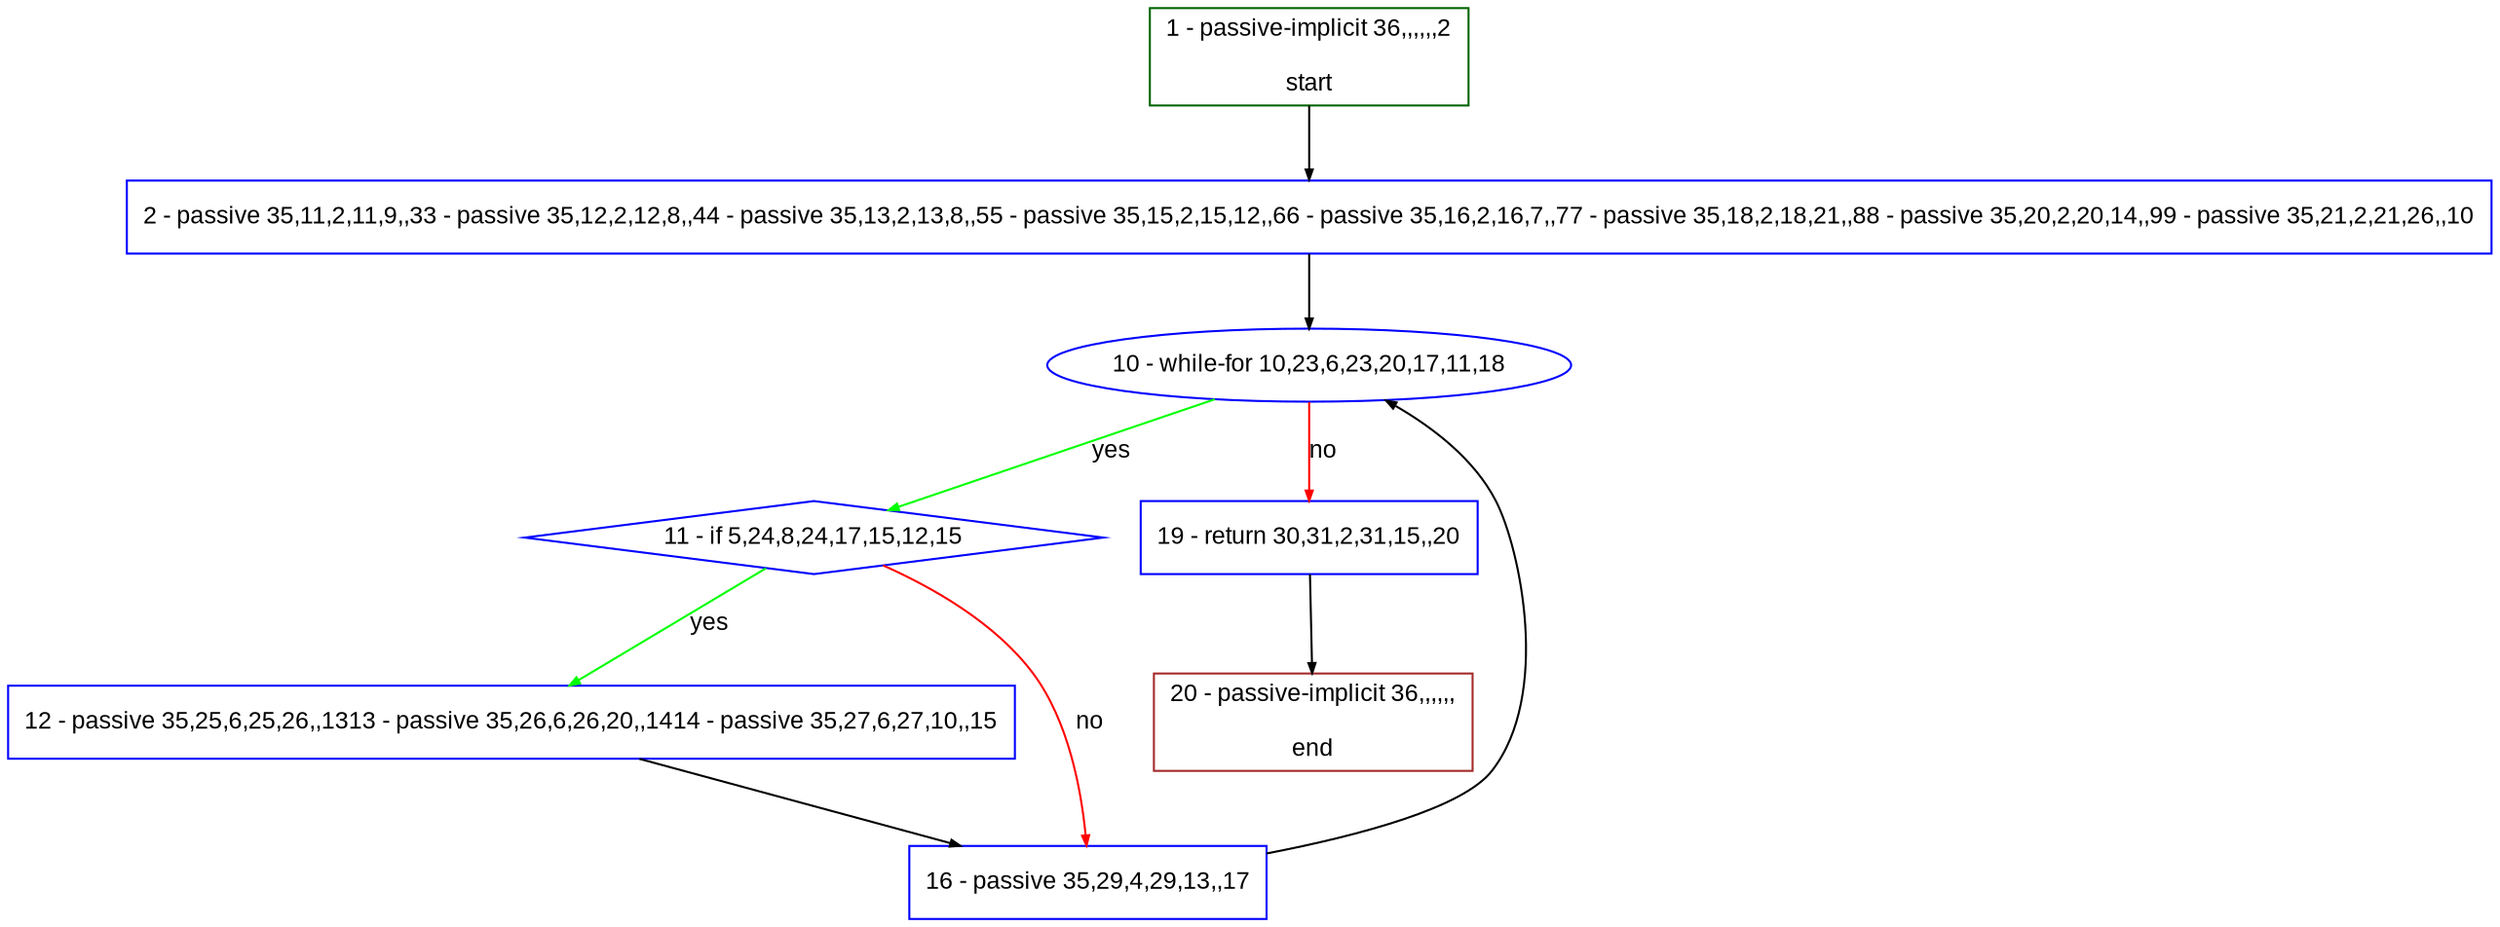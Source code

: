 digraph "" {
  graph [bgcolor="white", fillcolor="#FFFFCC", pack="true", packmode="clust", fontname="Arial", label="", fontsize="12", compound="true", style="rounded,filled"];
  node [node_initialized="no", fillcolor="white", fontname="Arial", label="", color="grey", fontsize="12", fixedsize="false", compound="true", shape="rectangle", style="filled"];
  edge [arrowtail="none", lhead="", fontcolor="black", fontname="Arial", label="", color="black", fontsize="12", arrowhead="normal", arrowsize="0.5", compound="true", ltail="", dir="forward"];
  __N1 [fillcolor="#ffffff", label="2 - passive 35,11,2,11,9,,33 - passive 35,12,2,12,8,,44 - passive 35,13,2,13,8,,55 - passive 35,15,2,15,12,,66 - passive 35,16,2,16,7,,77 - passive 35,18,2,18,21,,88 - passive 35,20,2,20,14,,99 - passive 35,21,2,21,26,,10", color="#0000ff", shape="box", style="filled"];
  __N2 [fillcolor="#ffffff", label="1 - passive-implicit 36,,,,,,2\n\nstart", color="#006400", shape="box", style="filled"];
  __N3 [fillcolor="#ffffff", label="10 - while-for 10,23,6,23,20,17,11,18", color="#0000ff", shape="oval", style="filled"];
  __N4 [fillcolor="#ffffff", label="11 - if 5,24,8,24,17,15,12,15", color="#0000ff", shape="diamond", style="filled"];
  __N5 [fillcolor="#ffffff", label="19 - return 30,31,2,31,15,,20", color="#0000ff", shape="box", style="filled"];
  __N6 [fillcolor="#ffffff", label="12 - passive 35,25,6,25,26,,1313 - passive 35,26,6,26,20,,1414 - passive 35,27,6,27,10,,15", color="#0000ff", shape="box", style="filled"];
  __N7 [fillcolor="#ffffff", label="16 - passive 35,29,4,29,13,,17", color="#0000ff", shape="box", style="filled"];
  __N8 [fillcolor="#ffffff", label="20 - passive-implicit 36,,,,,,\n\nend", color="#a52a2a", shape="box", style="filled"];
  __N2 -> __N1 [arrowtail="none", color="#000000", label="", arrowhead="normal", dir="forward"];
  __N1 -> __N3 [arrowtail="none", color="#000000", label="", arrowhead="normal", dir="forward"];
  __N3 -> __N4 [arrowtail="none", color="#00ff00", label="yes", arrowhead="normal", dir="forward"];
  __N3 -> __N5 [arrowtail="none", color="#ff0000", label="no", arrowhead="normal", dir="forward"];
  __N4 -> __N6 [arrowtail="none", color="#00ff00", label="yes", arrowhead="normal", dir="forward"];
  __N4 -> __N7 [arrowtail="none", color="#ff0000", label="no", arrowhead="normal", dir="forward"];
  __N6 -> __N7 [arrowtail="none", color="#000000", label="", arrowhead="normal", dir="forward"];
  __N7 -> __N3 [arrowtail="none", color="#000000", label="", arrowhead="normal", dir="forward"];
  __N5 -> __N8 [arrowtail="none", color="#000000", label="", arrowhead="normal", dir="forward"];
}
